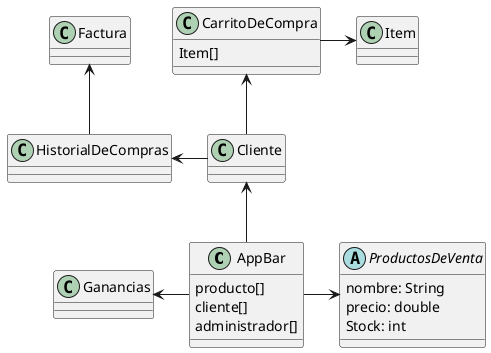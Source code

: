 @startuml
'https://plantuml.com/class-diagram

class AppBar{
    producto[]
    cliente[]
    administrador[]
}

class Ganancias{

}

abstract class ProductosDeVenta{
    nombre: String
    precio: double
    Stock: int
}

class Cliente{

}

class HistorialDeCompras{

}

class Factura{

}

class CarritoDeCompra{
    Item[]
}

class Item{

}


AppBar -l-> Ganancias
AppBar -r-> ProductosDeVenta
AppBar -u-> Cliente
Cliente -l-> HistorialDeCompras
HistorialDeCompras -u-> Factura
Cliente -u-> CarritoDeCompra
CarritoDeCompra -r-> Item
@enduml

abstract class AbstractList
abstract AbstractCollection
interface List
interface Collection

List <|-- AbstractList
Collection <|-- AbstractCollection

Collection <|- List
AbstractCollection <|- AbstractList
AbstractList <|-- ArrayList

class ArrayList {
Object[] elementData
size()
}

enum TimeUnit {
DAYS
HOURS
MINUTES
}